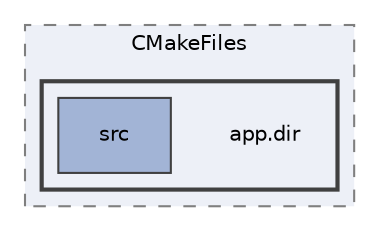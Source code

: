 digraph "/home/francisco/Projects/gameEngines/Pong/build/CMakeFiles/app.dir"
{
 // LATEX_PDF_SIZE
  edge [fontname="Helvetica",fontsize="10",labelfontname="Helvetica",labelfontsize="10"];
  node [fontname="Helvetica",fontsize="10",shape=record];
  compound=true
  subgraph clusterdir_63772b626f2709090f0bdca0f40827b4 {
    graph [ bgcolor="#edf0f7", pencolor="grey50", style="filled,dashed,", label="CMakeFiles", fontname="Helvetica", fontsize="10", URL="dir_63772b626f2709090f0bdca0f40827b4.html"]
  subgraph clusterdir_b02ae3321e25fea60290a6c4bb44713a {
    graph [ bgcolor="#edf0f7", pencolor="grey25", style="filled,bold,", label="", fontname="Helvetica", fontsize="10", URL="dir_b02ae3321e25fea60290a6c4bb44713a.html"]
    dir_b02ae3321e25fea60290a6c4bb44713a [shape=plaintext, label="app.dir"];
  dir_7de0b172922f3935c4f9658e130dee78 [shape=box, label="src", style="filled,", fillcolor="#a2b4d6", color="grey25", URL="dir_7de0b172922f3935c4f9658e130dee78.html"];
  }
  }
}
